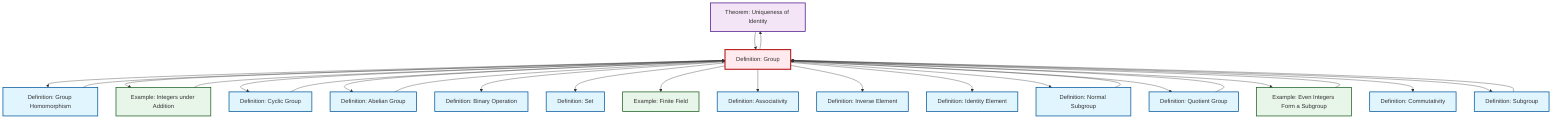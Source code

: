 graph TD
    classDef definition fill:#e1f5fe,stroke:#01579b,stroke-width:2px
    classDef theorem fill:#f3e5f5,stroke:#4a148c,stroke-width:2px
    classDef axiom fill:#fff3e0,stroke:#e65100,stroke-width:2px
    classDef example fill:#e8f5e9,stroke:#1b5e20,stroke-width:2px
    classDef current fill:#ffebee,stroke:#b71c1c,stroke-width:3px
    thm-unique-identity["Theorem: Uniqueness of Identity"]:::theorem
    ex-integers-addition["Example: Integers under Addition"]:::example
    def-abelian-group["Definition: Abelian Group"]:::definition
    def-set["Definition: Set"]:::definition
    def-inverse-element["Definition: Inverse Element"]:::definition
    def-quotient-group["Definition: Quotient Group"]:::definition
    def-associativity["Definition: Associativity"]:::definition
    def-cyclic-group["Definition: Cyclic Group"]:::definition
    def-group["Definition: Group"]:::definition
    def-commutativity["Definition: Commutativity"]:::definition
    def-normal-subgroup["Definition: Normal Subgroup"]:::definition
    def-identity-element["Definition: Identity Element"]:::definition
    ex-even-integers-subgroup["Example: Even Integers Form a Subgroup"]:::example
    ex-finite-field["Example: Finite Field"]:::example
    def-homomorphism["Definition: Group Homomorphism"]:::definition
    def-binary-operation["Definition: Binary Operation"]:::definition
    def-subgroup["Definition: Subgroup"]:::definition
    thm-unique-identity --> def-group
    def-group --> def-homomorphism
    def-group --> ex-integers-addition
    def-group --> def-cyclic-group
    def-group --> def-abelian-group
    def-group --> def-binary-operation
    ex-even-integers-subgroup --> def-group
    def-group --> def-set
    def-cyclic-group --> def-group
    def-group --> ex-finite-field
    def-group --> def-associativity
    def-group --> def-inverse-element
    def-group --> def-identity-element
    def-subgroup --> def-group
    def-normal-subgroup --> def-group
    ex-integers-addition --> def-group
    def-group --> def-normal-subgroup
    def-group --> def-quotient-group
    def-homomorphism --> def-group
    def-group --> thm-unique-identity
    def-group --> ex-even-integers-subgroup
    def-group --> def-commutativity
    def-group --> def-subgroup
    def-quotient-group --> def-group
    def-abelian-group --> def-group
    class def-group current